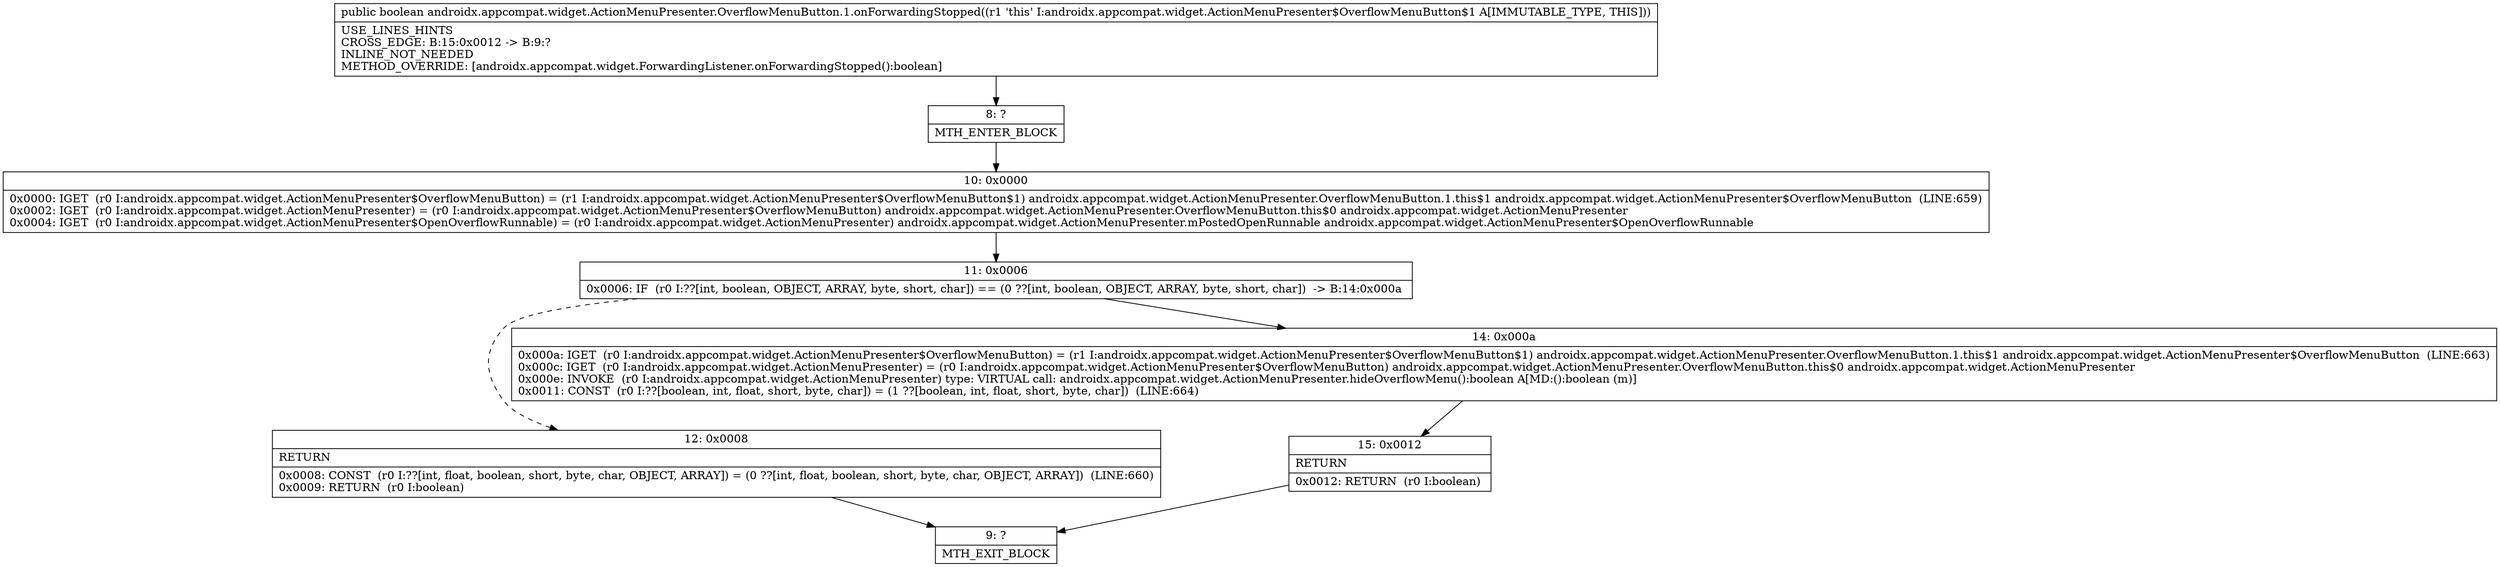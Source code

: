 digraph "CFG forandroidx.appcompat.widget.ActionMenuPresenter.OverflowMenuButton.1.onForwardingStopped()Z" {
Node_8 [shape=record,label="{8\:\ ?|MTH_ENTER_BLOCK\l}"];
Node_10 [shape=record,label="{10\:\ 0x0000|0x0000: IGET  (r0 I:androidx.appcompat.widget.ActionMenuPresenter$OverflowMenuButton) = (r1 I:androidx.appcompat.widget.ActionMenuPresenter$OverflowMenuButton$1) androidx.appcompat.widget.ActionMenuPresenter.OverflowMenuButton.1.this$1 androidx.appcompat.widget.ActionMenuPresenter$OverflowMenuButton  (LINE:659)\l0x0002: IGET  (r0 I:androidx.appcompat.widget.ActionMenuPresenter) = (r0 I:androidx.appcompat.widget.ActionMenuPresenter$OverflowMenuButton) androidx.appcompat.widget.ActionMenuPresenter.OverflowMenuButton.this$0 androidx.appcompat.widget.ActionMenuPresenter \l0x0004: IGET  (r0 I:androidx.appcompat.widget.ActionMenuPresenter$OpenOverflowRunnable) = (r0 I:androidx.appcompat.widget.ActionMenuPresenter) androidx.appcompat.widget.ActionMenuPresenter.mPostedOpenRunnable androidx.appcompat.widget.ActionMenuPresenter$OpenOverflowRunnable \l}"];
Node_11 [shape=record,label="{11\:\ 0x0006|0x0006: IF  (r0 I:??[int, boolean, OBJECT, ARRAY, byte, short, char]) == (0 ??[int, boolean, OBJECT, ARRAY, byte, short, char])  \-\> B:14:0x000a \l}"];
Node_12 [shape=record,label="{12\:\ 0x0008|RETURN\l|0x0008: CONST  (r0 I:??[int, float, boolean, short, byte, char, OBJECT, ARRAY]) = (0 ??[int, float, boolean, short, byte, char, OBJECT, ARRAY])  (LINE:660)\l0x0009: RETURN  (r0 I:boolean) \l}"];
Node_9 [shape=record,label="{9\:\ ?|MTH_EXIT_BLOCK\l}"];
Node_14 [shape=record,label="{14\:\ 0x000a|0x000a: IGET  (r0 I:androidx.appcompat.widget.ActionMenuPresenter$OverflowMenuButton) = (r1 I:androidx.appcompat.widget.ActionMenuPresenter$OverflowMenuButton$1) androidx.appcompat.widget.ActionMenuPresenter.OverflowMenuButton.1.this$1 androidx.appcompat.widget.ActionMenuPresenter$OverflowMenuButton  (LINE:663)\l0x000c: IGET  (r0 I:androidx.appcompat.widget.ActionMenuPresenter) = (r0 I:androidx.appcompat.widget.ActionMenuPresenter$OverflowMenuButton) androidx.appcompat.widget.ActionMenuPresenter.OverflowMenuButton.this$0 androidx.appcompat.widget.ActionMenuPresenter \l0x000e: INVOKE  (r0 I:androidx.appcompat.widget.ActionMenuPresenter) type: VIRTUAL call: androidx.appcompat.widget.ActionMenuPresenter.hideOverflowMenu():boolean A[MD:():boolean (m)]\l0x0011: CONST  (r0 I:??[boolean, int, float, short, byte, char]) = (1 ??[boolean, int, float, short, byte, char])  (LINE:664)\l}"];
Node_15 [shape=record,label="{15\:\ 0x0012|RETURN\l|0x0012: RETURN  (r0 I:boolean) \l}"];
MethodNode[shape=record,label="{public boolean androidx.appcompat.widget.ActionMenuPresenter.OverflowMenuButton.1.onForwardingStopped((r1 'this' I:androidx.appcompat.widget.ActionMenuPresenter$OverflowMenuButton$1 A[IMMUTABLE_TYPE, THIS]))  | USE_LINES_HINTS\lCROSS_EDGE: B:15:0x0012 \-\> B:9:?\lINLINE_NOT_NEEDED\lMETHOD_OVERRIDE: [androidx.appcompat.widget.ForwardingListener.onForwardingStopped():boolean]\l}"];
MethodNode -> Node_8;Node_8 -> Node_10;
Node_10 -> Node_11;
Node_11 -> Node_12[style=dashed];
Node_11 -> Node_14;
Node_12 -> Node_9;
Node_14 -> Node_15;
Node_15 -> Node_9;
}

